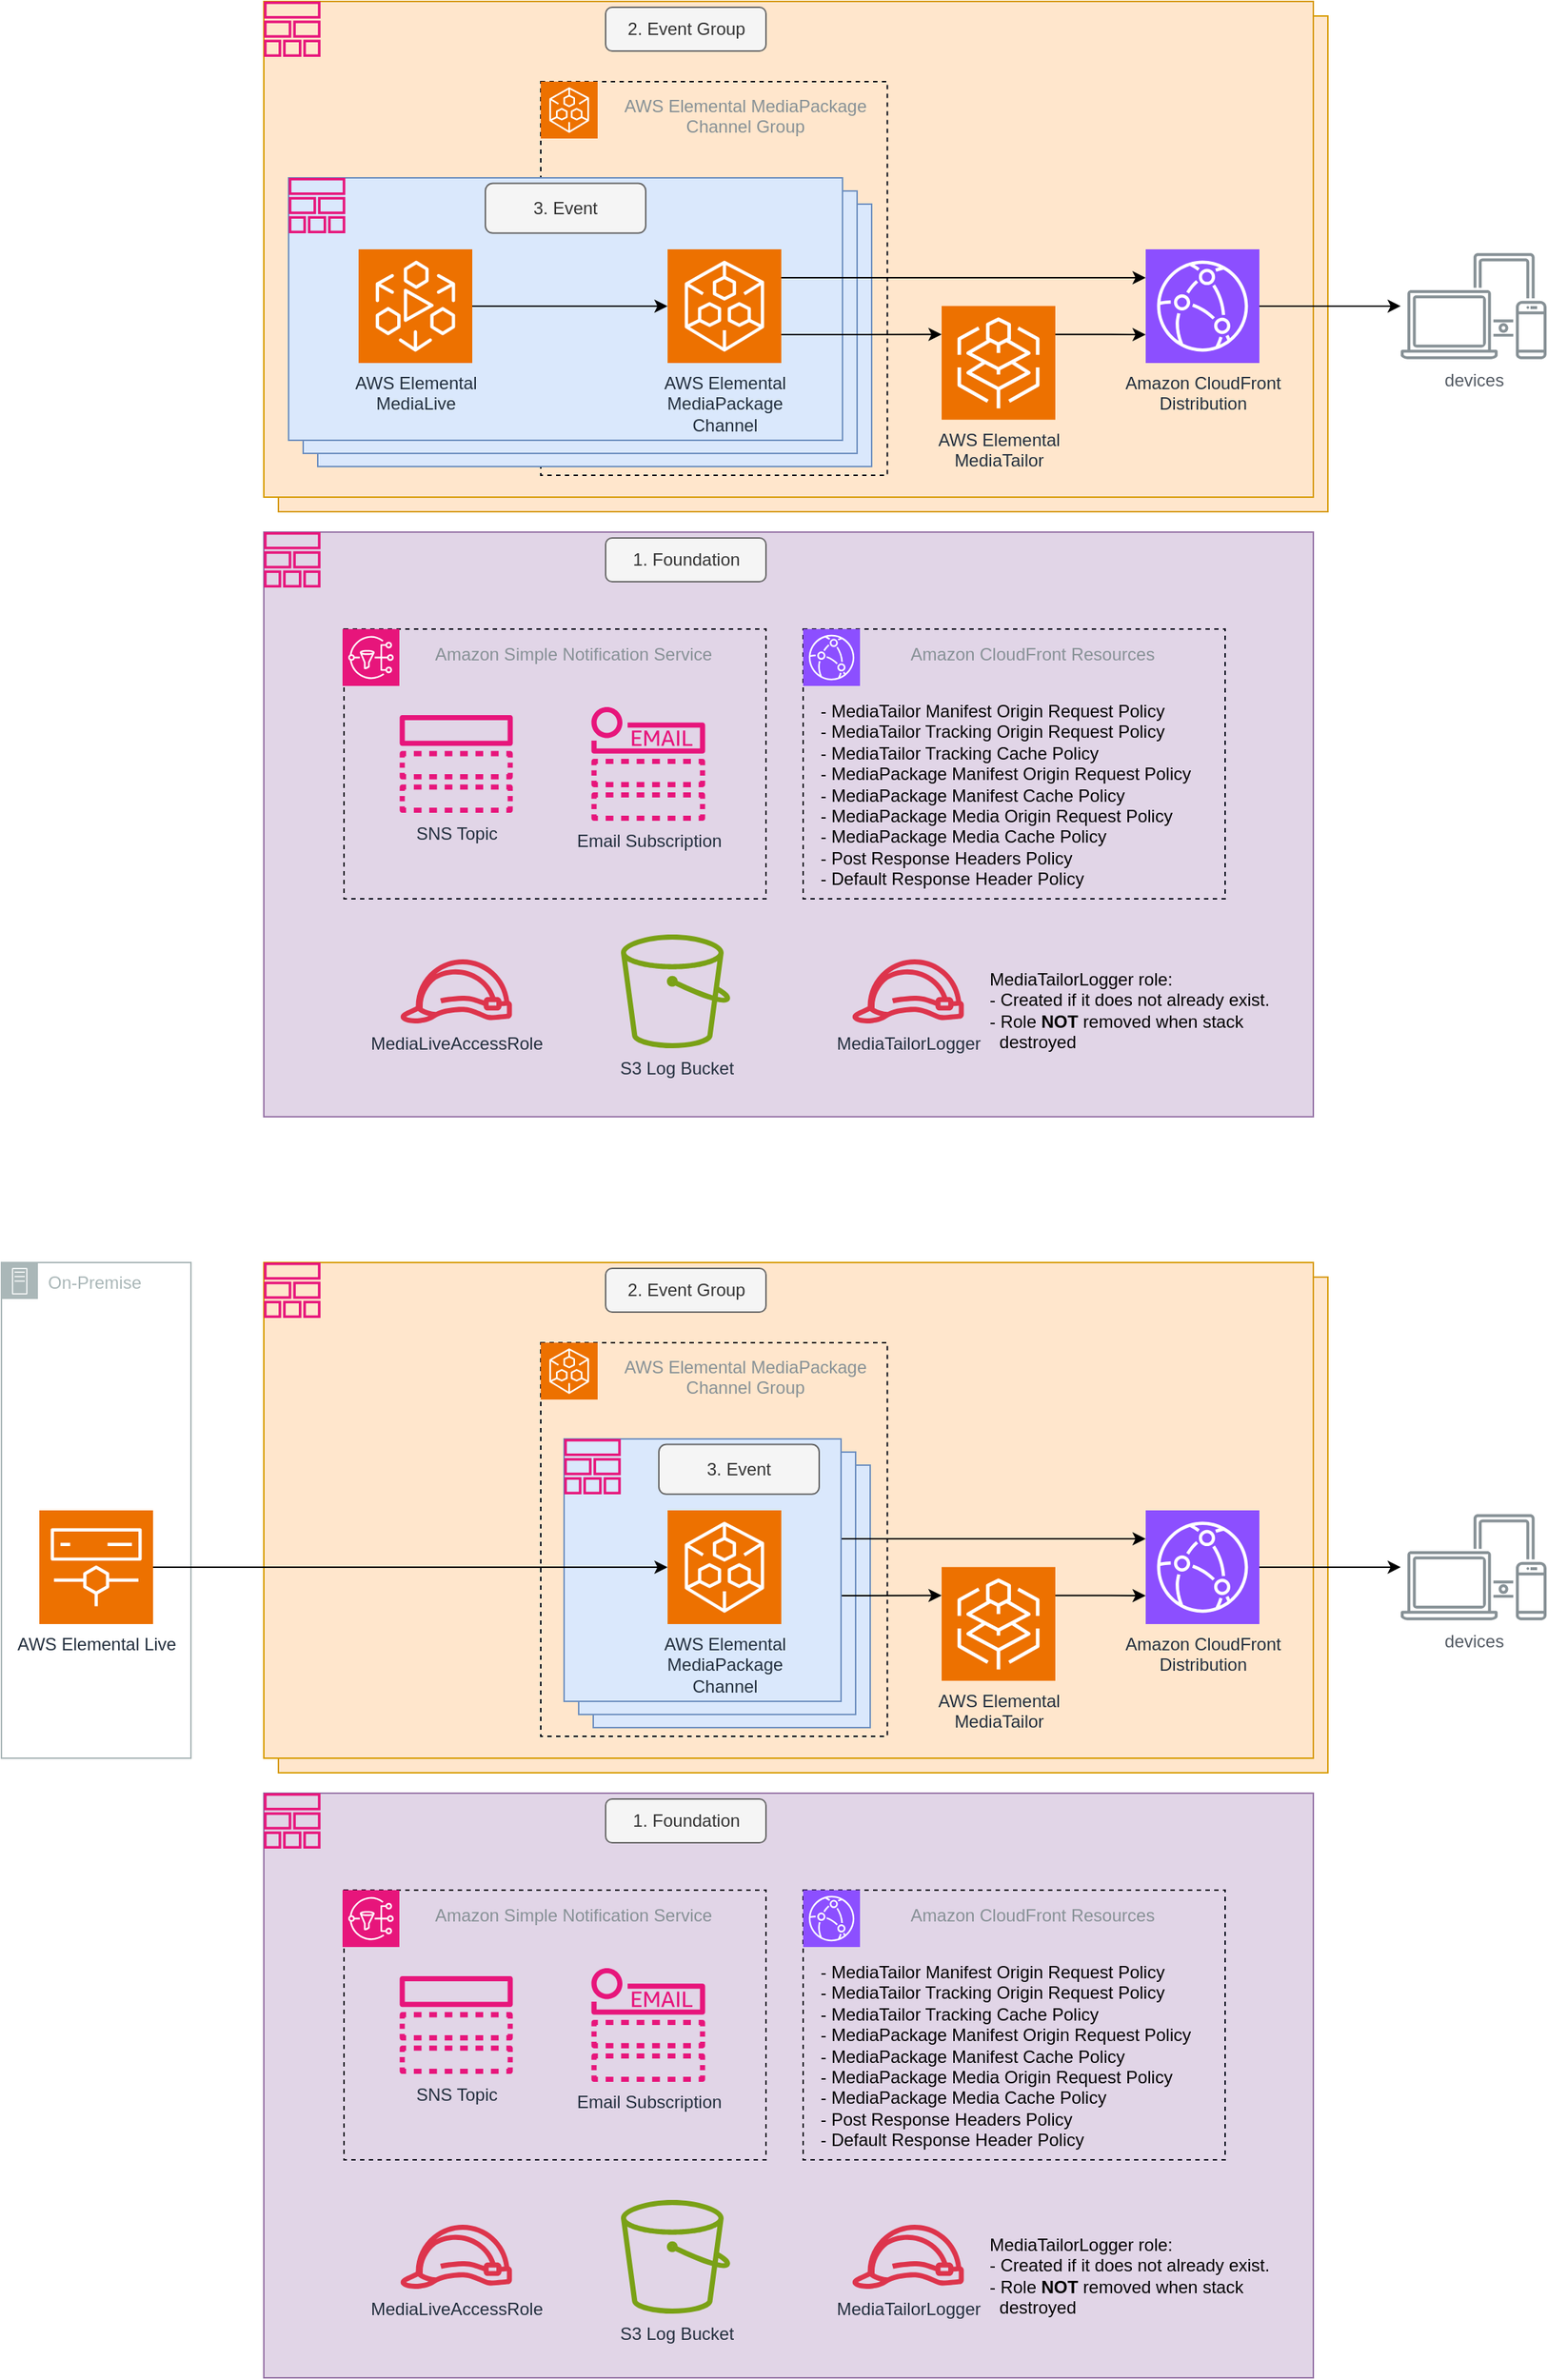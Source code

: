 <mxfile version="21.7.4" type="device">
  <diagram name="Page-1" id="xvoBK_VZYoZHiSkHvNR2">
    <mxGraphModel dx="1001" dy="659" grid="1" gridSize="10" guides="1" tooltips="1" connect="1" arrows="1" fold="1" page="1" pageScale="1" pageWidth="1169" pageHeight="827" math="0" shadow="0">
      <root>
        <mxCell id="0" />
        <mxCell id="1" parent="0" />
        <mxCell id="5HzDjwi24aiLYZOdmJjg-2" value="" style="rounded=0;whiteSpace=wrap;html=1;fillColor=#ffe6cc;strokeColor=#d79b00;" parent="1" vertex="1">
          <mxGeometry x="200" y="65" width="720" height="340" as="geometry" />
        </mxCell>
        <mxCell id="2nmGZ_M7Z3MYa-DBmGAj-7" value="" style="rounded=0;whiteSpace=wrap;html=1;fillColor=#e1d5e7;strokeColor=#9673a6;" parent="1" vertex="1">
          <mxGeometry x="190" y="419" width="720" height="401" as="geometry" />
        </mxCell>
        <mxCell id="2nmGZ_M7Z3MYa-DBmGAj-8" value="1. Foundation" style="rounded=1;whiteSpace=wrap;html=1;fillColor=#f5f5f5;fontColor=#333333;strokeColor=#666666;" parent="1" vertex="1">
          <mxGeometry x="424.5" y="423" width="110" height="30" as="geometry" />
        </mxCell>
        <mxCell id="2nmGZ_M7Z3MYa-DBmGAj-15" value="Amazon CloudFront Resources" style="outlineConnect=0;gradientColor=none;html=1;whiteSpace=wrap;fontSize=12;fontStyle=0;strokeColor=#000614;fillColor=none;verticalAlign=top;align=center;fontColor=#879196;dashed=1;spacingTop=3;spacingLeft=25;" parent="1" vertex="1">
          <mxGeometry x="560" y="485.5" width="289.5" height="185" as="geometry" />
        </mxCell>
        <mxCell id="2nmGZ_M7Z3MYa-DBmGAj-17" value="&lt;div&gt;- MediaTailor Manifest Origin Request Policy&lt;/div&gt;&lt;div&gt;- MediaTailor Tracking Origin Request Policy&lt;/div&gt;&lt;div&gt;- MediaTailor Tracking Cache Policy&lt;br&gt;&lt;/div&gt;&lt;div&gt;&lt;div&gt;- MediaPackage Manifest Origin Request Policy&lt;/div&gt;&lt;div&gt;- MediaPackage Manifest Cache Policy&lt;/div&gt;&lt;/div&gt;&lt;div&gt;- MediaPackage Media Origin Request Policy&lt;/div&gt;&lt;div&gt;- MediaPackage Media Cache Policy&lt;/div&gt;&lt;div&gt;- Post Response Headers Policy&lt;/div&gt;&lt;div&gt;- Default Response Header Policy&lt;br&gt;&lt;/div&gt;&lt;div&gt;&lt;br&gt;&lt;/div&gt;" style="rounded=0;whiteSpace=wrap;html=1;verticalAlign=top;align=left;fillColor=none;strokeColor=none;" parent="1" vertex="1">
          <mxGeometry x="570" y="527.5" width="279.5" height="142.5" as="geometry" />
        </mxCell>
        <mxCell id="2nmGZ_M7Z3MYa-DBmGAj-18" value="S3 Log Bucket" style="sketch=0;outlineConnect=0;fontColor=#232F3E;gradientColor=none;fillColor=#7AA116;strokeColor=none;dashed=0;verticalLabelPosition=bottom;verticalAlign=top;align=center;html=1;fontSize=12;fontStyle=0;aspect=fixed;pointerEvents=1;shape=mxgraph.aws4.bucket;" parent="1" vertex="1">
          <mxGeometry x="435" y="695" width="75" height="78" as="geometry" />
        </mxCell>
        <mxCell id="2nmGZ_M7Z3MYa-DBmGAj-19" value="MediaLiveAccessRole" style="sketch=0;outlineConnect=0;fontColor=#232F3E;gradientColor=none;fillColor=#DD344C;strokeColor=none;dashed=0;verticalLabelPosition=bottom;verticalAlign=top;align=center;html=1;fontSize=12;fontStyle=0;aspect=fixed;pointerEvents=1;shape=mxgraph.aws4.role;" parent="1" vertex="1">
          <mxGeometry x="283" y="712" width="78" height="44" as="geometry" />
        </mxCell>
        <mxCell id="2nmGZ_M7Z3MYa-DBmGAj-25" value="" style="sketch=0;outlineConnect=0;fontColor=#232F3E;gradientColor=none;fillColor=#E7157B;strokeColor=none;dashed=0;verticalLabelPosition=bottom;verticalAlign=top;align=center;html=1;fontSize=12;fontStyle=0;aspect=fixed;pointerEvents=1;shape=mxgraph.aws4.stack;" parent="1" vertex="1">
          <mxGeometry x="190" y="419" width="39" height="38" as="geometry" />
        </mxCell>
        <mxCell id="2nmGZ_M7Z3MYa-DBmGAj-28" value="devices" style="sketch=0;outlineConnect=0;gradientColor=none;fontColor=#545B64;strokeColor=none;fillColor=#879196;dashed=0;verticalLabelPosition=bottom;verticalAlign=top;align=center;html=1;fontSize=12;fontStyle=0;aspect=fixed;shape=mxgraph.aws4.illustration_devices;pointerEvents=1" parent="1" vertex="1">
          <mxGeometry x="970" y="227.5" width="100" height="73" as="geometry" />
        </mxCell>
        <mxCell id="2nmGZ_M7Z3MYa-DBmGAj-30" value="" style="sketch=0;points=[[0,0,0],[0.25,0,0],[0.5,0,0],[0.75,0,0],[1,0,0],[0,1,0],[0.25,1,0],[0.5,1,0],[0.75,1,0],[1,1,0],[0,0.25,0],[0,0.5,0],[0,0.75,0],[1,0.25,0],[1,0.5,0],[1,0.75,0]];outlineConnect=0;fontColor=#232F3E;fillColor=#8C4FFF;strokeColor=#ffffff;dashed=0;verticalLabelPosition=bottom;verticalAlign=top;align=center;html=1;fontSize=12;fontStyle=0;aspect=fixed;shape=mxgraph.aws4.resourceIcon;resIcon=mxgraph.aws4.cloudfront;" parent="1" vertex="1">
          <mxGeometry x="560" y="485.5" width="39" height="39" as="geometry" />
        </mxCell>
        <mxCell id="2nmGZ_M7Z3MYa-DBmGAj-1" value="" style="rounded=0;whiteSpace=wrap;html=1;fillColor=#ffe6cc;strokeColor=#d79b00;" parent="1" vertex="1">
          <mxGeometry x="190" y="55" width="720" height="340" as="geometry" />
        </mxCell>
        <mxCell id="2nmGZ_M7Z3MYa-DBmGAj-2" value="2. Event Group" style="rounded=1;whiteSpace=wrap;html=1;fillColor=#f5f5f5;fontColor=#333333;strokeColor=#666666;" parent="1" vertex="1">
          <mxGeometry x="424.5" y="59" width="110" height="30" as="geometry" />
        </mxCell>
        <mxCell id="2nmGZ_M7Z3MYa-DBmGAj-6" value="Amazon CloudFront&lt;br&gt;Distribution" style="sketch=0;points=[[0,0,0],[0.25,0,0],[0.5,0,0],[0.75,0,0],[1,0,0],[0,1,0],[0.25,1,0],[0.5,1,0],[0.75,1,0],[1,1,0],[0,0.25,0],[0,0.5,0],[0,0.75,0],[1,0.25,0],[1,0.5,0],[1,0.75,0]];outlineConnect=0;fontColor=#232F3E;fillColor=#8C4FFF;strokeColor=#ffffff;dashed=0;verticalLabelPosition=bottom;verticalAlign=top;align=center;html=1;fontSize=12;fontStyle=0;aspect=fixed;shape=mxgraph.aws4.resourceIcon;resIcon=mxgraph.aws4.cloudfront;" parent="1" vertex="1">
          <mxGeometry x="795" y="225" width="78" height="78" as="geometry" />
        </mxCell>
        <mxCell id="2nmGZ_M7Z3MYa-DBmGAj-10" value="" style="sketch=0;outlineConnect=0;fontColor=#232F3E;gradientColor=none;fillColor=#E7157B;strokeColor=none;dashed=0;verticalLabelPosition=bottom;verticalAlign=top;align=center;html=1;fontSize=12;fontStyle=0;aspect=fixed;pointerEvents=1;shape=mxgraph.aws4.stack;" parent="1" vertex="1">
          <mxGeometry x="190" y="55" width="39" height="38" as="geometry" />
        </mxCell>
        <mxCell id="2nmGZ_M7Z3MYa-DBmGAj-3" value="AWS Elemental MediaPackage&lt;br&gt;Channel Group" style="outlineConnect=0;gradientColor=none;html=1;whiteSpace=wrap;fontSize=12;fontStyle=0;strokeColor=#000614;fillColor=none;verticalAlign=top;align=center;fontColor=#879196;dashed=1;spacingTop=3;spacingLeft=43;" parent="1" vertex="1">
          <mxGeometry x="380" y="110" width="237.75" height="270" as="geometry" />
        </mxCell>
        <mxCell id="2nmGZ_M7Z3MYa-DBmGAj-4" value="" style="sketch=0;points=[[0,0,0],[0.25,0,0],[0.5,0,0],[0.75,0,0],[1,0,0],[0,1,0],[0.25,1,0],[0.5,1,0],[0.75,1,0],[1,1,0],[0,0.25,0],[0,0.5,0],[0,0.75,0],[1,0.25,0],[1,0.5,0],[1,0.75,0]];outlineConnect=0;fontColor=#232F3E;fillColor=#ED7100;strokeColor=#ffffff;dashed=0;verticalLabelPosition=bottom;verticalAlign=top;align=center;html=1;fontSize=12;fontStyle=0;aspect=fixed;shape=mxgraph.aws4.resourceIcon;resIcon=mxgraph.aws4.elemental_mediapackage;" parent="1" vertex="1">
          <mxGeometry x="380" y="110" width="39" height="39" as="geometry" />
        </mxCell>
        <mxCell id="2nmGZ_M7Z3MYa-DBmGAj-32" value="" style="rounded=0;whiteSpace=wrap;html=1;fillColor=#dae8fc;strokeColor=#6c8ebf;" parent="1" vertex="1">
          <mxGeometry x="227" y="194" width="380" height="180" as="geometry" />
        </mxCell>
        <mxCell id="2nmGZ_M7Z3MYa-DBmGAj-31" value="" style="rounded=0;whiteSpace=wrap;html=1;fillColor=#dae8fc;strokeColor=#6c8ebf;" parent="1" vertex="1">
          <mxGeometry x="217" y="185" width="380" height="180" as="geometry" />
        </mxCell>
        <mxCell id="2nmGZ_M7Z3MYa-DBmGAj-33" value="" style="group" parent="1" vertex="1" connectable="0">
          <mxGeometry x="207" y="176" width="380" height="180" as="geometry" />
        </mxCell>
        <mxCell id="2nmGZ_M7Z3MYa-DBmGAj-13" value="" style="sketch=0;points=[[0,0,0],[0.25,0,0],[0.5,0,0],[0.75,0,0],[1,0,0],[0,1,0],[0.25,1,0],[0.5,1,0],[0.75,1,0],[1,1,0],[0,0.25,0],[0,0.5,0],[0,0.75,0],[1,0.25,0],[1,0.5,0],[1,0.75,0]];outlineConnect=0;fontColor=#232F3E;fillColor=#8C4FFF;strokeColor=#ffffff;dashed=0;verticalLabelPosition=bottom;verticalAlign=top;align=center;html=1;fontSize=12;fontStyle=0;aspect=fixed;shape=mxgraph.aws4.resourceIcon;resIcon=mxgraph.aws4.cloudfront;" parent="2nmGZ_M7Z3MYa-DBmGAj-33" vertex="1">
          <mxGeometry x="290" y="55.862" width="39" height="39" as="geometry" />
        </mxCell>
        <mxCell id="2nmGZ_M7Z3MYa-DBmGAj-20" value="" style="rounded=0;whiteSpace=wrap;html=1;fillColor=#dae8fc;strokeColor=#6c8ebf;" parent="2nmGZ_M7Z3MYa-DBmGAj-33" vertex="1">
          <mxGeometry width="380" height="180" as="geometry" />
        </mxCell>
        <mxCell id="2nmGZ_M7Z3MYa-DBmGAj-22" value="" style="sketch=0;outlineConnect=0;fontColor=#232F3E;gradientColor=none;fillColor=#E7157B;strokeColor=none;dashed=0;verticalLabelPosition=bottom;verticalAlign=top;align=center;html=1;fontSize=12;fontStyle=0;aspect=fixed;pointerEvents=1;shape=mxgraph.aws4.stack;" parent="2nmGZ_M7Z3MYa-DBmGAj-33" vertex="1">
          <mxGeometry width="39" height="38" as="geometry" />
        </mxCell>
        <mxCell id="2nmGZ_M7Z3MYa-DBmGAj-23" value="AWS Elemental&lt;br&gt;MediaLive" style="sketch=0;points=[[0,0,0],[0.25,0,0],[0.5,0,0],[0.75,0,0],[1,0,0],[0,1,0],[0.25,1,0],[0.5,1,0],[0.75,1,0],[1,1,0],[0,0.25,0],[0,0.5,0],[0,0.75,0],[1,0.25,0],[1,0.5,0],[1,0.75,0]];outlineConnect=0;fontColor=#232F3E;fillColor=#ED7100;strokeColor=#ffffff;dashed=0;verticalLabelPosition=bottom;verticalAlign=top;align=center;html=1;fontSize=12;fontStyle=0;aspect=fixed;shape=mxgraph.aws4.resourceIcon;resIcon=mxgraph.aws4.elemental_medialive;" parent="2nmGZ_M7Z3MYa-DBmGAj-33" vertex="1">
          <mxGeometry x="48" y="49.021" width="78" height="78" as="geometry" />
        </mxCell>
        <mxCell id="2nmGZ_M7Z3MYa-DBmGAj-24" value="AWS Elemental&lt;br&gt;MediaPackage&lt;br&gt;Channel" style="sketch=0;points=[[0,0,0],[0.25,0,0],[0.5,0,0],[0.75,0,0],[1,0,0],[0,1,0],[0.25,1,0],[0.5,1,0],[0.75,1,0],[1,1,0],[0,0.25,0],[0,0.5,0],[0,0.75,0],[1,0.25,0],[1,0.5,0],[1,0.75,0]];outlineConnect=0;fontColor=#232F3E;fillColor=#ED7100;strokeColor=#ffffff;dashed=0;verticalLabelPosition=bottom;verticalAlign=top;align=center;html=1;fontSize=12;fontStyle=0;aspect=fixed;shape=mxgraph.aws4.resourceIcon;resIcon=mxgraph.aws4.elemental_mediapackage;" parent="2nmGZ_M7Z3MYa-DBmGAj-33" vertex="1">
          <mxGeometry x="260" y="49.021" width="78" height="78" as="geometry" />
        </mxCell>
        <mxCell id="2nmGZ_M7Z3MYa-DBmGAj-26" style="edgeStyle=orthogonalEdgeStyle;rounded=0;orthogonalLoop=1;jettySize=auto;html=1;" parent="2nmGZ_M7Z3MYa-DBmGAj-33" source="2nmGZ_M7Z3MYa-DBmGAj-23" target="2nmGZ_M7Z3MYa-DBmGAj-24" edge="1">
          <mxGeometry relative="1" as="geometry" />
        </mxCell>
        <mxCell id="2nmGZ_M7Z3MYa-DBmGAj-21" value="3. Event" style="rounded=1;whiteSpace=wrap;html=1;fillColor=#f5f5f5;fontColor=#333333;strokeColor=#666666;" parent="2nmGZ_M7Z3MYa-DBmGAj-33" vertex="1">
          <mxGeometry x="135" y="3.725" width="110" height="34.201" as="geometry" />
        </mxCell>
        <mxCell id="2nmGZ_M7Z3MYa-DBmGAj-27" style="edgeStyle=orthogonalEdgeStyle;rounded=0;orthogonalLoop=1;jettySize=auto;html=1;exitX=1;exitY=0.25;exitDx=0;exitDy=0;exitPerimeter=0;entryX=0;entryY=0.25;entryDx=0;entryDy=0;entryPerimeter=0;" parent="1" source="2nmGZ_M7Z3MYa-DBmGAj-24" target="2nmGZ_M7Z3MYa-DBmGAj-6" edge="1">
          <mxGeometry relative="1" as="geometry" />
        </mxCell>
        <mxCell id="2nmGZ_M7Z3MYa-DBmGAj-29" style="edgeStyle=orthogonalEdgeStyle;rounded=0;orthogonalLoop=1;jettySize=auto;html=1;" parent="1" source="2nmGZ_M7Z3MYa-DBmGAj-6" target="2nmGZ_M7Z3MYa-DBmGAj-28" edge="1">
          <mxGeometry relative="1" as="geometry">
            <mxPoint x="978" y="264.5" as="targetPoint" />
          </mxGeometry>
        </mxCell>
        <mxCell id="N5E-a2_garC34fSIHxFX-2" style="edgeStyle=orthogonalEdgeStyle;rounded=0;orthogonalLoop=1;jettySize=auto;html=1;entryX=0;entryY=0.75;entryDx=0;entryDy=0;entryPerimeter=0;exitX=1;exitY=0.25;exitDx=0;exitDy=0;exitPerimeter=0;" parent="1" source="N5E-a2_garC34fSIHxFX-1" target="2nmGZ_M7Z3MYa-DBmGAj-6" edge="1">
          <mxGeometry relative="1" as="geometry" />
        </mxCell>
        <mxCell id="N5E-a2_garC34fSIHxFX-1" value="AWS Elemental&lt;br&gt;MediaTailor" style="sketch=0;points=[[0,0,0],[0.25,0,0],[0.5,0,0],[0.75,0,0],[1,0,0],[0,1,0],[0.25,1,0],[0.5,1,0],[0.75,1,0],[1,1,0],[0,0.25,0],[0,0.5,0],[0,0.75,0],[1,0.25,0],[1,0.5,0],[1,0.75,0]];outlineConnect=0;fontColor=#232F3E;fillColor=#ED7100;strokeColor=#ffffff;dashed=0;verticalLabelPosition=bottom;verticalAlign=top;align=center;html=1;fontSize=12;fontStyle=0;aspect=fixed;shape=mxgraph.aws4.resourceIcon;resIcon=mxgraph.aws4.elemental_mediatailor;" parent="1" vertex="1">
          <mxGeometry x="655" y="263.89" width="78" height="78" as="geometry" />
        </mxCell>
        <mxCell id="N5E-a2_garC34fSIHxFX-3" style="edgeStyle=orthogonalEdgeStyle;rounded=0;orthogonalLoop=1;jettySize=auto;html=1;entryX=0;entryY=0.25;entryDx=0;entryDy=0;entryPerimeter=0;exitX=1;exitY=0.75;exitDx=0;exitDy=0;exitPerimeter=0;" parent="1" source="2nmGZ_M7Z3MYa-DBmGAj-24" target="N5E-a2_garC34fSIHxFX-1" edge="1">
          <mxGeometry relative="1" as="geometry" />
        </mxCell>
        <mxCell id="9FjImwvdv4YKPjKREEQP-5" value="Amazon Simple Notification Service" style="outlineConnect=0;gradientColor=none;html=1;whiteSpace=wrap;fontSize=12;fontStyle=0;strokeColor=#000614;fillColor=none;verticalAlign=top;align=center;fontColor=#879196;dashed=1;spacingTop=3;spacingLeft=25;" parent="1" vertex="1">
          <mxGeometry x="245" y="485.5" width="289.5" height="185" as="geometry" />
        </mxCell>
        <mxCell id="9FjImwvdv4YKPjKREEQP-2" value="Email Subscription" style="sketch=0;outlineConnect=0;fontColor=#232F3E;gradientColor=none;fillColor=#E7157B;strokeColor=none;dashed=0;verticalLabelPosition=bottom;verticalAlign=top;align=center;html=1;fontSize=12;fontStyle=0;aspect=fixed;pointerEvents=1;shape=mxgraph.aws4.email_notification;" parent="1" vertex="1">
          <mxGeometry x="414.75" y="539" width="78" height="78" as="geometry" />
        </mxCell>
        <mxCell id="9FjImwvdv4YKPjKREEQP-4" value="SNS Topic" style="sketch=0;outlineConnect=0;fontColor=#232F3E;gradientColor=none;fillColor=#E7157B;strokeColor=none;dashed=0;verticalLabelPosition=bottom;verticalAlign=top;align=center;html=1;fontSize=12;fontStyle=0;aspect=fixed;pointerEvents=1;shape=mxgraph.aws4.topic;" parent="1" vertex="1">
          <mxGeometry x="283" y="544.5" width="78" height="67" as="geometry" />
        </mxCell>
        <mxCell id="9FjImwvdv4YKPjKREEQP-1" value="" style="sketch=0;points=[[0,0,0],[0.25,0,0],[0.5,0,0],[0.75,0,0],[1,0,0],[0,1,0],[0.25,1,0],[0.5,1,0],[0.75,1,0],[1,1,0],[0,0.25,0],[0,0.5,0],[0,0.75,0],[1,0.25,0],[1,0.5,0],[1,0.75,0]];outlineConnect=0;fontColor=#232F3E;fillColor=#E7157B;strokeColor=#ffffff;dashed=0;verticalLabelPosition=bottom;verticalAlign=top;align=center;html=1;fontSize=12;fontStyle=0;aspect=fixed;shape=mxgraph.aws4.resourceIcon;resIcon=mxgraph.aws4.sns;" parent="1" vertex="1">
          <mxGeometry x="244" y="485.5" width="39" height="39" as="geometry" />
        </mxCell>
        <mxCell id="9FjImwvdv4YKPjKREEQP-42" value="On-Premise" style="sketch=0;outlineConnect=0;gradientColor=none;html=1;whiteSpace=wrap;fontSize=12;fontStyle=0;shape=mxgraph.aws4.group;grIcon=mxgraph.aws4.group_on_premise;strokeColor=#AAB7B8;fillColor=none;verticalAlign=top;align=left;spacingLeft=30;fontColor=#AAB7B8;dashed=0;" parent="1" vertex="1">
          <mxGeometry x="10" y="920" width="130" height="340" as="geometry" />
        </mxCell>
        <mxCell id="9FjImwvdv4YKPjKREEQP-41" value="AWS Elemental Live" style="sketch=0;points=[[0,0,0],[0.25,0,0],[0.5,0,0],[0.75,0,0],[1,0,0],[0,1,0],[0.25,1,0],[0.5,1,0],[0.75,1,0],[1,1,0],[0,0.25,0],[0,0.5,0],[0,0.75,0],[1,0.25,0],[1,0.5,0],[1,0.75,0]];outlineConnect=0;fontColor=#232F3E;fillColor=#ED7100;strokeColor=#ffffff;dashed=0;verticalLabelPosition=bottom;verticalAlign=top;align=center;html=1;fontSize=12;fontStyle=0;aspect=fixed;shape=mxgraph.aws4.resourceIcon;resIcon=mxgraph.aws4.elemental;" parent="1" vertex="1">
          <mxGeometry x="36" y="1090" width="78" height="78" as="geometry" />
        </mxCell>
        <mxCell id="9FjImwvdv4YKPjKREEQP-80" value="" style="rounded=0;whiteSpace=wrap;html=1;fillColor=#ffe6cc;strokeColor=#d79b00;" parent="1" vertex="1">
          <mxGeometry x="200" y="930" width="720" height="340" as="geometry" />
        </mxCell>
        <mxCell id="9FjImwvdv4YKPjKREEQP-81" value="" style="rounded=0;whiteSpace=wrap;html=1;fillColor=#e1d5e7;strokeColor=#9673a6;" parent="1" vertex="1">
          <mxGeometry x="190" y="1284" width="720" height="401" as="geometry" />
        </mxCell>
        <mxCell id="9FjImwvdv4YKPjKREEQP-82" value="1. Foundation" style="rounded=1;whiteSpace=wrap;html=1;fillColor=#f5f5f5;fontColor=#333333;strokeColor=#666666;" parent="1" vertex="1">
          <mxGeometry x="424.5" y="1288" width="110" height="30" as="geometry" />
        </mxCell>
        <mxCell id="9FjImwvdv4YKPjKREEQP-83" value="Amazon CloudFront Resources" style="outlineConnect=0;gradientColor=none;html=1;whiteSpace=wrap;fontSize=12;fontStyle=0;strokeColor=#000614;fillColor=none;verticalAlign=top;align=center;fontColor=#879196;dashed=1;spacingTop=3;spacingLeft=25;" parent="1" vertex="1">
          <mxGeometry x="560" y="1350.5" width="289.5" height="185" as="geometry" />
        </mxCell>
        <mxCell id="9FjImwvdv4YKPjKREEQP-87" value="" style="sketch=0;outlineConnect=0;fontColor=#232F3E;gradientColor=none;fillColor=#E7157B;strokeColor=none;dashed=0;verticalLabelPosition=bottom;verticalAlign=top;align=center;html=1;fontSize=12;fontStyle=0;aspect=fixed;pointerEvents=1;shape=mxgraph.aws4.stack;" parent="1" vertex="1">
          <mxGeometry x="190" y="1284" width="39" height="38" as="geometry" />
        </mxCell>
        <mxCell id="9FjImwvdv4YKPjKREEQP-88" value="devices" style="sketch=0;outlineConnect=0;gradientColor=none;fontColor=#545B64;strokeColor=none;fillColor=#879196;dashed=0;verticalLabelPosition=bottom;verticalAlign=top;align=center;html=1;fontSize=12;fontStyle=0;aspect=fixed;shape=mxgraph.aws4.illustration_devices;pointerEvents=1" parent="1" vertex="1">
          <mxGeometry x="970" y="1092.5" width="100" height="73" as="geometry" />
        </mxCell>
        <mxCell id="9FjImwvdv4YKPjKREEQP-89" value="" style="sketch=0;points=[[0,0,0],[0.25,0,0],[0.5,0,0],[0.75,0,0],[1,0,0],[0,1,0],[0.25,1,0],[0.5,1,0],[0.75,1,0],[1,1,0],[0,0.25,0],[0,0.5,0],[0,0.75,0],[1,0.25,0],[1,0.5,0],[1,0.75,0]];outlineConnect=0;fontColor=#232F3E;fillColor=#8C4FFF;strokeColor=#ffffff;dashed=0;verticalLabelPosition=bottom;verticalAlign=top;align=center;html=1;fontSize=12;fontStyle=0;aspect=fixed;shape=mxgraph.aws4.resourceIcon;resIcon=mxgraph.aws4.cloudfront;" parent="1" vertex="1">
          <mxGeometry x="560" y="1350.5" width="39" height="39" as="geometry" />
        </mxCell>
        <mxCell id="9FjImwvdv4YKPjKREEQP-90" value="" style="rounded=0;whiteSpace=wrap;html=1;fillColor=#ffe6cc;strokeColor=#d79b00;" parent="1" vertex="1">
          <mxGeometry x="190" y="920" width="720" height="340" as="geometry" />
        </mxCell>
        <mxCell id="9FjImwvdv4YKPjKREEQP-91" value="2. Event Group" style="rounded=1;whiteSpace=wrap;html=1;fillColor=#f5f5f5;fontColor=#333333;strokeColor=#666666;" parent="1" vertex="1">
          <mxGeometry x="424.5" y="924" width="110" height="30" as="geometry" />
        </mxCell>
        <mxCell id="9FjImwvdv4YKPjKREEQP-92" value="Amazon CloudFront&lt;br&gt;Distribution" style="sketch=0;points=[[0,0,0],[0.25,0,0],[0.5,0,0],[0.75,0,0],[1,0,0],[0,1,0],[0.25,1,0],[0.5,1,0],[0.75,1,0],[1,1,0],[0,0.25,0],[0,0.5,0],[0,0.75,0],[1,0.25,0],[1,0.5,0],[1,0.75,0]];outlineConnect=0;fontColor=#232F3E;fillColor=#8C4FFF;strokeColor=#ffffff;dashed=0;verticalLabelPosition=bottom;verticalAlign=top;align=center;html=1;fontSize=12;fontStyle=0;aspect=fixed;shape=mxgraph.aws4.resourceIcon;resIcon=mxgraph.aws4.cloudfront;" parent="1" vertex="1">
          <mxGeometry x="795" y="1090" width="78" height="78" as="geometry" />
        </mxCell>
        <mxCell id="9FjImwvdv4YKPjKREEQP-93" value="" style="sketch=0;outlineConnect=0;fontColor=#232F3E;gradientColor=none;fillColor=#E7157B;strokeColor=none;dashed=0;verticalLabelPosition=bottom;verticalAlign=top;align=center;html=1;fontSize=12;fontStyle=0;aspect=fixed;pointerEvents=1;shape=mxgraph.aws4.stack;" parent="1" vertex="1">
          <mxGeometry x="190" y="920" width="39" height="38" as="geometry" />
        </mxCell>
        <mxCell id="9FjImwvdv4YKPjKREEQP-94" value="AWS Elemental MediaPackage&lt;br&gt;Channel Group" style="outlineConnect=0;gradientColor=none;html=1;whiteSpace=wrap;fontSize=12;fontStyle=0;strokeColor=#000614;fillColor=none;verticalAlign=top;align=center;fontColor=#879196;dashed=1;spacingTop=3;spacingLeft=43;" parent="1" vertex="1">
          <mxGeometry x="380" y="975" width="237.75" height="270" as="geometry" />
        </mxCell>
        <mxCell id="9FjImwvdv4YKPjKREEQP-95" value="" style="sketch=0;points=[[0,0,0],[0.25,0,0],[0.5,0,0],[0.75,0,0],[1,0,0],[0,1,0],[0.25,1,0],[0.5,1,0],[0.75,1,0],[1,1,0],[0,0.25,0],[0,0.5,0],[0,0.75,0],[1,0.25,0],[1,0.5,0],[1,0.75,0]];outlineConnect=0;fontColor=#232F3E;fillColor=#ED7100;strokeColor=#ffffff;dashed=0;verticalLabelPosition=bottom;verticalAlign=top;align=center;html=1;fontSize=12;fontStyle=0;aspect=fixed;shape=mxgraph.aws4.resourceIcon;resIcon=mxgraph.aws4.elemental_mediapackage;" parent="1" vertex="1">
          <mxGeometry x="380" y="975" width="39" height="39" as="geometry" />
        </mxCell>
        <mxCell id="9FjImwvdv4YKPjKREEQP-96" value="" style="rounded=0;whiteSpace=wrap;html=1;fillColor=#dae8fc;strokeColor=#6c8ebf;" parent="1" vertex="1">
          <mxGeometry x="416" y="1059" width="190" height="180" as="geometry" />
        </mxCell>
        <mxCell id="9FjImwvdv4YKPjKREEQP-97" value="" style="rounded=0;whiteSpace=wrap;html=1;fillColor=#dae8fc;strokeColor=#6c8ebf;" parent="1" vertex="1">
          <mxGeometry x="406" y="1050" width="190" height="180" as="geometry" />
        </mxCell>
        <mxCell id="9FjImwvdv4YKPjKREEQP-106" style="edgeStyle=orthogonalEdgeStyle;rounded=0;orthogonalLoop=1;jettySize=auto;html=1;exitX=1;exitY=0.25;exitDx=0;exitDy=0;exitPerimeter=0;entryX=0;entryY=0.25;entryDx=0;entryDy=0;entryPerimeter=0;" parent="1" source="9FjImwvdv4YKPjKREEQP-103" target="9FjImwvdv4YKPjKREEQP-92" edge="1">
          <mxGeometry relative="1" as="geometry" />
        </mxCell>
        <mxCell id="9FjImwvdv4YKPjKREEQP-107" style="edgeStyle=orthogonalEdgeStyle;rounded=0;orthogonalLoop=1;jettySize=auto;html=1;" parent="1" source="9FjImwvdv4YKPjKREEQP-92" target="9FjImwvdv4YKPjKREEQP-88" edge="1">
          <mxGeometry relative="1" as="geometry">
            <mxPoint x="978" y="1129.5" as="targetPoint" />
          </mxGeometry>
        </mxCell>
        <mxCell id="9FjImwvdv4YKPjKREEQP-108" style="edgeStyle=orthogonalEdgeStyle;rounded=0;orthogonalLoop=1;jettySize=auto;html=1;entryX=0;entryY=0.75;entryDx=0;entryDy=0;entryPerimeter=0;exitX=1;exitY=0.25;exitDx=0;exitDy=0;exitPerimeter=0;" parent="1" source="9FjImwvdv4YKPjKREEQP-109" target="9FjImwvdv4YKPjKREEQP-92" edge="1">
          <mxGeometry relative="1" as="geometry" />
        </mxCell>
        <mxCell id="9FjImwvdv4YKPjKREEQP-109" value="AWS Elemental&lt;br&gt;MediaTailor" style="sketch=0;points=[[0,0,0],[0.25,0,0],[0.5,0,0],[0.75,0,0],[1,0,0],[0,1,0],[0.25,1,0],[0.5,1,0],[0.75,1,0],[1,1,0],[0,0.25,0],[0,0.5,0],[0,0.75,0],[1,0.25,0],[1,0.5,0],[1,0.75,0]];outlineConnect=0;fontColor=#232F3E;fillColor=#ED7100;strokeColor=#ffffff;dashed=0;verticalLabelPosition=bottom;verticalAlign=top;align=center;html=1;fontSize=12;fontStyle=0;aspect=fixed;shape=mxgraph.aws4.resourceIcon;resIcon=mxgraph.aws4.elemental_mediatailor;" parent="1" vertex="1">
          <mxGeometry x="655" y="1128.89" width="78" height="78" as="geometry" />
        </mxCell>
        <mxCell id="9FjImwvdv4YKPjKREEQP-110" style="edgeStyle=orthogonalEdgeStyle;rounded=0;orthogonalLoop=1;jettySize=auto;html=1;entryX=0;entryY=0.25;entryDx=0;entryDy=0;entryPerimeter=0;exitX=1;exitY=0.75;exitDx=0;exitDy=0;exitPerimeter=0;" parent="1" source="9FjImwvdv4YKPjKREEQP-103" target="9FjImwvdv4YKPjKREEQP-109" edge="1">
          <mxGeometry relative="1" as="geometry" />
        </mxCell>
        <mxCell id="9FjImwvdv4YKPjKREEQP-111" value="Amazon Simple Notification Service" style="outlineConnect=0;gradientColor=none;html=1;whiteSpace=wrap;fontSize=12;fontStyle=0;strokeColor=#000614;fillColor=none;verticalAlign=top;align=center;fontColor=#879196;dashed=1;spacingTop=3;spacingLeft=25;" parent="1" vertex="1">
          <mxGeometry x="245" y="1350.5" width="289.5" height="185" as="geometry" />
        </mxCell>
        <mxCell id="9FjImwvdv4YKPjKREEQP-112" value="Email Subscription" style="sketch=0;outlineConnect=0;fontColor=#232F3E;gradientColor=none;fillColor=#E7157B;strokeColor=none;dashed=0;verticalLabelPosition=bottom;verticalAlign=top;align=center;html=1;fontSize=12;fontStyle=0;aspect=fixed;pointerEvents=1;shape=mxgraph.aws4.email_notification;" parent="1" vertex="1">
          <mxGeometry x="414.75" y="1404" width="78" height="78" as="geometry" />
        </mxCell>
        <mxCell id="9FjImwvdv4YKPjKREEQP-113" value="SNS Topic" style="sketch=0;outlineConnect=0;fontColor=#232F3E;gradientColor=none;fillColor=#E7157B;strokeColor=none;dashed=0;verticalLabelPosition=bottom;verticalAlign=top;align=center;html=1;fontSize=12;fontStyle=0;aspect=fixed;pointerEvents=1;shape=mxgraph.aws4.topic;" parent="1" vertex="1">
          <mxGeometry x="283" y="1409.5" width="78" height="67" as="geometry" />
        </mxCell>
        <mxCell id="9FjImwvdv4YKPjKREEQP-114" value="" style="sketch=0;points=[[0,0,0],[0.25,0,0],[0.5,0,0],[0.75,0,0],[1,0,0],[0,1,0],[0.25,1,0],[0.5,1,0],[0.75,1,0],[1,1,0],[0,0.25,0],[0,0.5,0],[0,0.75,0],[1,0.25,0],[1,0.5,0],[1,0.75,0]];outlineConnect=0;fontColor=#232F3E;fillColor=#E7157B;strokeColor=#ffffff;dashed=0;verticalLabelPosition=bottom;verticalAlign=top;align=center;html=1;fontSize=12;fontStyle=0;aspect=fixed;shape=mxgraph.aws4.resourceIcon;resIcon=mxgraph.aws4.sns;" parent="1" vertex="1">
          <mxGeometry x="244" y="1350.5" width="39" height="39" as="geometry" />
        </mxCell>
        <mxCell id="9FjImwvdv4YKPjKREEQP-99" value="" style="sketch=0;points=[[0,0,0],[0.25,0,0],[0.5,0,0],[0.75,0,0],[1,0,0],[0,1,0],[0.25,1,0],[0.5,1,0],[0.75,1,0],[1,1,0],[0,0.25,0],[0,0.5,0],[0,0.75,0],[1,0.25,0],[1,0.5,0],[1,0.75,0]];outlineConnect=0;fontColor=#232F3E;fillColor=#8C4FFF;strokeColor=#ffffff;dashed=0;verticalLabelPosition=bottom;verticalAlign=top;align=center;html=1;fontSize=12;fontStyle=0;aspect=fixed;shape=mxgraph.aws4.resourceIcon;resIcon=mxgraph.aws4.cloudfront;" parent="1" vertex="1">
          <mxGeometry x="497" y="1096.862" width="39" height="39" as="geometry" />
        </mxCell>
        <mxCell id="9FjImwvdv4YKPjKREEQP-100" value="" style="rounded=0;whiteSpace=wrap;html=1;fillColor=#dae8fc;strokeColor=#6c8ebf;" parent="1" vertex="1">
          <mxGeometry x="396" y="1041" width="190" height="180" as="geometry" />
        </mxCell>
        <mxCell id="9FjImwvdv4YKPjKREEQP-101" value="" style="sketch=0;outlineConnect=0;fontColor=#232F3E;gradientColor=none;fillColor=#E7157B;strokeColor=none;dashed=0;verticalLabelPosition=bottom;verticalAlign=top;align=center;html=1;fontSize=12;fontStyle=0;aspect=fixed;pointerEvents=1;shape=mxgraph.aws4.stack;" parent="1" vertex="1">
          <mxGeometry x="396" y="1041" width="39" height="38" as="geometry" />
        </mxCell>
        <mxCell id="9FjImwvdv4YKPjKREEQP-103" value="AWS Elemental&lt;br&gt;MediaPackage&lt;br&gt;Channel" style="sketch=0;points=[[0,0,0],[0.25,0,0],[0.5,0,0],[0.75,0,0],[1,0,0],[0,1,0],[0.25,1,0],[0.5,1,0],[0.75,1,0],[1,1,0],[0,0.25,0],[0,0.5,0],[0,0.75,0],[1,0.25,0],[1,0.5,0],[1,0.75,0]];outlineConnect=0;fontColor=#232F3E;fillColor=#ED7100;strokeColor=#ffffff;dashed=0;verticalLabelPosition=bottom;verticalAlign=top;align=center;html=1;fontSize=12;fontStyle=0;aspect=fixed;shape=mxgraph.aws4.resourceIcon;resIcon=mxgraph.aws4.elemental_mediapackage;" parent="1" vertex="1">
          <mxGeometry x="467" y="1090.021" width="78" height="78" as="geometry" />
        </mxCell>
        <mxCell id="9FjImwvdv4YKPjKREEQP-105" value="3. Event" style="rounded=1;whiteSpace=wrap;html=1;fillColor=#f5f5f5;fontColor=#333333;strokeColor=#666666;" parent="1" vertex="1">
          <mxGeometry x="461" y="1044.725" width="110" height="34.201" as="geometry" />
        </mxCell>
        <mxCell id="9FjImwvdv4YKPjKREEQP-115" style="edgeStyle=orthogonalEdgeStyle;rounded=0;orthogonalLoop=1;jettySize=auto;html=1;" parent="1" source="9FjImwvdv4YKPjKREEQP-41" target="9FjImwvdv4YKPjKREEQP-103" edge="1">
          <mxGeometry relative="1" as="geometry" />
        </mxCell>
        <mxCell id="0CFeASWxlypATUSh1Nk9-1" value="&lt;div&gt;- MediaTailor Manifest Origin Request Policy&lt;/div&gt;&lt;div&gt;- MediaTailor Tracking Origin Request Policy&lt;/div&gt;&lt;div&gt;- MediaTailor Tracking Cache Policy&lt;br&gt;&lt;/div&gt;&lt;div&gt;&lt;div&gt;- MediaPackage Manifest Origin Request Policy&lt;/div&gt;&lt;div&gt;- MediaPackage Manifest Cache Policy&lt;/div&gt;&lt;/div&gt;&lt;div&gt;- MediaPackage Media Origin Request Policy&lt;/div&gt;&lt;div&gt;- MediaPackage Media Cache Policy&lt;/div&gt;&lt;div&gt;- Post Response Headers Policy&lt;/div&gt;&lt;div&gt;- Default Response Header Policy&lt;br&gt;&lt;/div&gt;&lt;div&gt;&lt;br&gt;&lt;/div&gt;" style="rounded=0;whiteSpace=wrap;html=1;verticalAlign=top;align=left;fillColor=none;strokeColor=none;" parent="1" vertex="1">
          <mxGeometry x="570" y="1393" width="279.5" height="142.5" as="geometry" />
        </mxCell>
        <mxCell id="wGKehO2sMFjpe17mx4nd-1" value="MediaTailorLogger" style="sketch=0;outlineConnect=0;fontColor=#232F3E;gradientColor=none;fillColor=#DD344C;strokeColor=none;dashed=0;verticalLabelPosition=bottom;verticalAlign=top;align=center;html=1;fontSize=12;fontStyle=0;aspect=fixed;pointerEvents=1;shape=mxgraph.aws4.role;" vertex="1" parent="1">
          <mxGeometry x="593" y="712" width="78" height="44" as="geometry" />
        </mxCell>
        <mxCell id="wGKehO2sMFjpe17mx4nd-2" value="MediaTailorLogger role:&lt;br&gt;- Created if it does not already exist.&lt;br&gt;- Role &lt;b&gt;NOT&lt;/b&gt; removed when stack&lt;br&gt;&amp;nbsp; destroyed" style="text;html=1;align=left;verticalAlign=middle;resizable=0;points=[];autosize=1;strokeColor=none;fillColor=none;" vertex="1" parent="1">
          <mxGeometry x="686" y="712" width="220" height="70" as="geometry" />
        </mxCell>
        <mxCell id="wGKehO2sMFjpe17mx4nd-3" value="S3 Log Bucket" style="sketch=0;outlineConnect=0;fontColor=#232F3E;gradientColor=none;fillColor=#7AA116;strokeColor=none;dashed=0;verticalLabelPosition=bottom;verticalAlign=top;align=center;html=1;fontSize=12;fontStyle=0;aspect=fixed;pointerEvents=1;shape=mxgraph.aws4.bucket;" vertex="1" parent="1">
          <mxGeometry x="435" y="1563" width="75" height="78" as="geometry" />
        </mxCell>
        <mxCell id="wGKehO2sMFjpe17mx4nd-4" value="MediaLiveAccessRole" style="sketch=0;outlineConnect=0;fontColor=#232F3E;gradientColor=none;fillColor=#DD344C;strokeColor=none;dashed=0;verticalLabelPosition=bottom;verticalAlign=top;align=center;html=1;fontSize=12;fontStyle=0;aspect=fixed;pointerEvents=1;shape=mxgraph.aws4.role;" vertex="1" parent="1">
          <mxGeometry x="283" y="1580" width="78" height="44" as="geometry" />
        </mxCell>
        <mxCell id="wGKehO2sMFjpe17mx4nd-5" value="MediaTailorLogger" style="sketch=0;outlineConnect=0;fontColor=#232F3E;gradientColor=none;fillColor=#DD344C;strokeColor=none;dashed=0;verticalLabelPosition=bottom;verticalAlign=top;align=center;html=1;fontSize=12;fontStyle=0;aspect=fixed;pointerEvents=1;shape=mxgraph.aws4.role;" vertex="1" parent="1">
          <mxGeometry x="593" y="1580" width="78" height="44" as="geometry" />
        </mxCell>
        <mxCell id="wGKehO2sMFjpe17mx4nd-6" value="MediaTailorLogger role:&lt;br&gt;- Created if it does not already exist.&lt;br&gt;- Role &lt;b&gt;NOT&lt;/b&gt; removed when stack&lt;br&gt;&amp;nbsp; destroyed" style="text;html=1;align=left;verticalAlign=middle;resizable=0;points=[];autosize=1;strokeColor=none;fillColor=none;" vertex="1" parent="1">
          <mxGeometry x="686" y="1580" width="220" height="70" as="geometry" />
        </mxCell>
      </root>
    </mxGraphModel>
  </diagram>
</mxfile>
